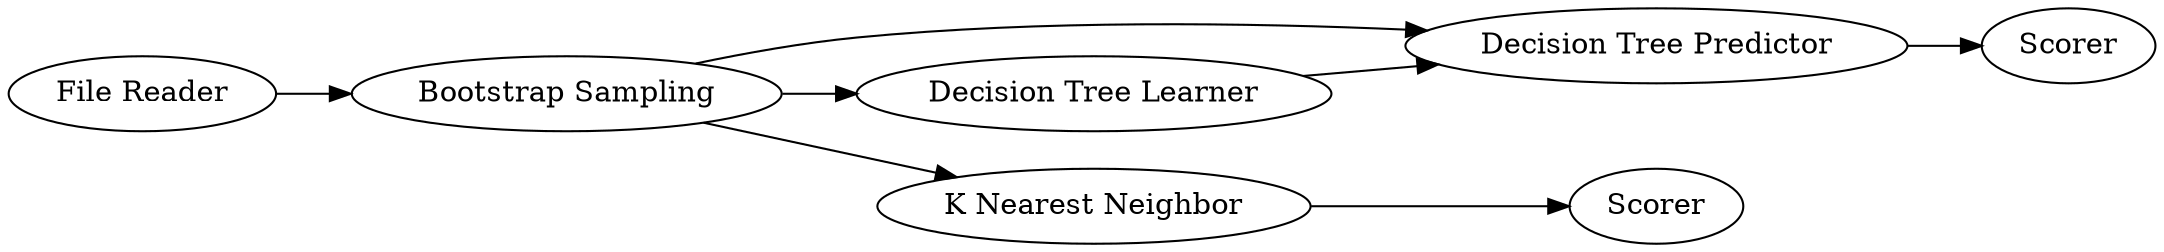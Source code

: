 digraph {
	4 -> 5
	3 -> 4
	2 -> 6
	1 -> 2
	2 -> 3
	6 -> 7
	2 -> 4
	5 [label=Scorer]
	1 [label="File Reader"]
	7 [label=Scorer]
	4 [label="Decision Tree Predictor"]
	6 [label="K Nearest Neighbor"]
	3 [label="Decision Tree Learner"]
	2 [label="Bootstrap Sampling"]
	rankdir=LR
}

